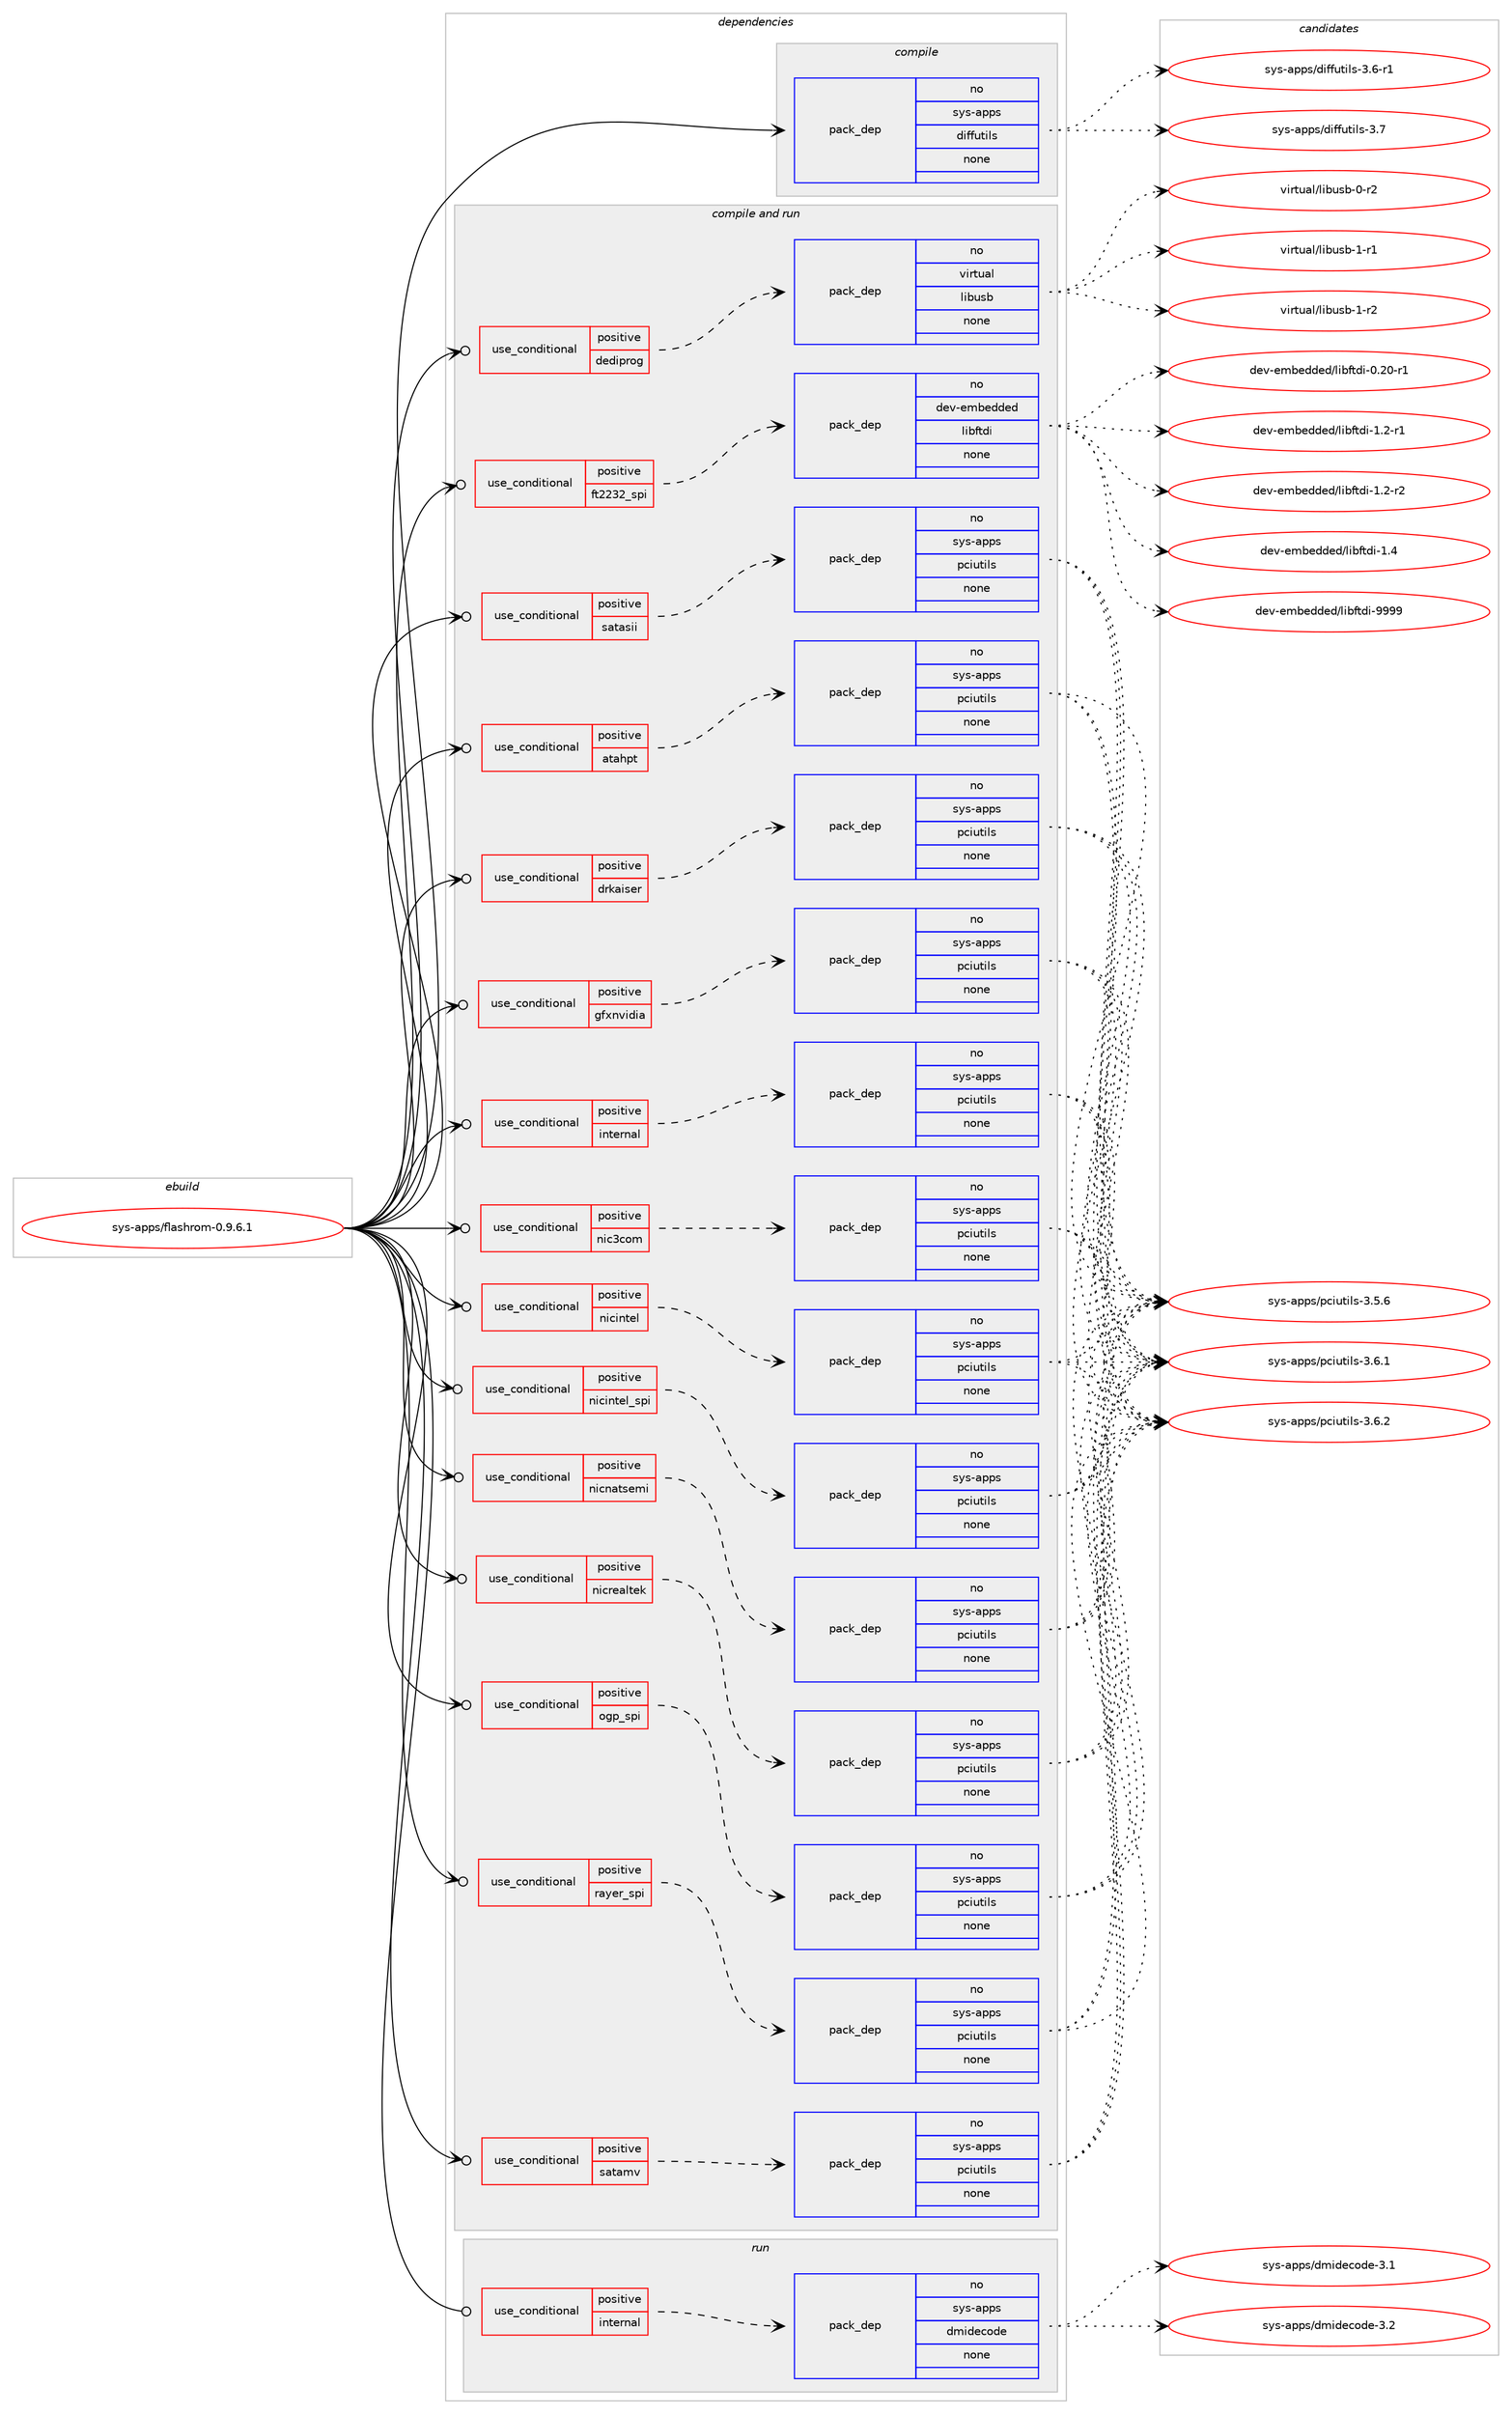digraph prolog {

# *************
# Graph options
# *************

newrank=true;
concentrate=true;
compound=true;
graph [rankdir=LR,fontname=Helvetica,fontsize=10,ranksep=1.5];#, ranksep=2.5, nodesep=0.2];
edge  [arrowhead=vee];
node  [fontname=Helvetica,fontsize=10];

# **********
# The ebuild
# **********

subgraph cluster_leftcol {
color=gray;
rank=same;
label=<<i>ebuild</i>>;
id [label="sys-apps/flashrom-0.9.6.1", color=red, width=4, href="../sys-apps/flashrom-0.9.6.1.svg"];
}

# ****************
# The dependencies
# ****************

subgraph cluster_midcol {
color=gray;
label=<<i>dependencies</i>>;
subgraph cluster_compile {
fillcolor="#eeeeee";
style=filled;
label=<<i>compile</i>>;
subgraph pack1226672 {
dependency1710535 [label=<<TABLE BORDER="0" CELLBORDER="1" CELLSPACING="0" CELLPADDING="4" WIDTH="220"><TR><TD ROWSPAN="6" CELLPADDING="30">pack_dep</TD></TR><TR><TD WIDTH="110">no</TD></TR><TR><TD>sys-apps</TD></TR><TR><TD>diffutils</TD></TR><TR><TD>none</TD></TR><TR><TD></TD></TR></TABLE>>, shape=none, color=blue];
}
id:e -> dependency1710535:w [weight=20,style="solid",arrowhead="vee"];
}
subgraph cluster_compileandrun {
fillcolor="#eeeeee";
style=filled;
label=<<i>compile and run</i>>;
subgraph cond455897 {
dependency1710536 [label=<<TABLE BORDER="0" CELLBORDER="1" CELLSPACING="0" CELLPADDING="4"><TR><TD ROWSPAN="3" CELLPADDING="10">use_conditional</TD></TR><TR><TD>positive</TD></TR><TR><TD>atahpt</TD></TR></TABLE>>, shape=none, color=red];
subgraph pack1226673 {
dependency1710537 [label=<<TABLE BORDER="0" CELLBORDER="1" CELLSPACING="0" CELLPADDING="4" WIDTH="220"><TR><TD ROWSPAN="6" CELLPADDING="30">pack_dep</TD></TR><TR><TD WIDTH="110">no</TD></TR><TR><TD>sys-apps</TD></TR><TR><TD>pciutils</TD></TR><TR><TD>none</TD></TR><TR><TD></TD></TR></TABLE>>, shape=none, color=blue];
}
dependency1710536:e -> dependency1710537:w [weight=20,style="dashed",arrowhead="vee"];
}
id:e -> dependency1710536:w [weight=20,style="solid",arrowhead="odotvee"];
subgraph cond455898 {
dependency1710538 [label=<<TABLE BORDER="0" CELLBORDER="1" CELLSPACING="0" CELLPADDING="4"><TR><TD ROWSPAN="3" CELLPADDING="10">use_conditional</TD></TR><TR><TD>positive</TD></TR><TR><TD>dediprog</TD></TR></TABLE>>, shape=none, color=red];
subgraph pack1226674 {
dependency1710539 [label=<<TABLE BORDER="0" CELLBORDER="1" CELLSPACING="0" CELLPADDING="4" WIDTH="220"><TR><TD ROWSPAN="6" CELLPADDING="30">pack_dep</TD></TR><TR><TD WIDTH="110">no</TD></TR><TR><TD>virtual</TD></TR><TR><TD>libusb</TD></TR><TR><TD>none</TD></TR><TR><TD></TD></TR></TABLE>>, shape=none, color=blue];
}
dependency1710538:e -> dependency1710539:w [weight=20,style="dashed",arrowhead="vee"];
}
id:e -> dependency1710538:w [weight=20,style="solid",arrowhead="odotvee"];
subgraph cond455899 {
dependency1710540 [label=<<TABLE BORDER="0" CELLBORDER="1" CELLSPACING="0" CELLPADDING="4"><TR><TD ROWSPAN="3" CELLPADDING="10">use_conditional</TD></TR><TR><TD>positive</TD></TR><TR><TD>drkaiser</TD></TR></TABLE>>, shape=none, color=red];
subgraph pack1226675 {
dependency1710541 [label=<<TABLE BORDER="0" CELLBORDER="1" CELLSPACING="0" CELLPADDING="4" WIDTH="220"><TR><TD ROWSPAN="6" CELLPADDING="30">pack_dep</TD></TR><TR><TD WIDTH="110">no</TD></TR><TR><TD>sys-apps</TD></TR><TR><TD>pciutils</TD></TR><TR><TD>none</TD></TR><TR><TD></TD></TR></TABLE>>, shape=none, color=blue];
}
dependency1710540:e -> dependency1710541:w [weight=20,style="dashed",arrowhead="vee"];
}
id:e -> dependency1710540:w [weight=20,style="solid",arrowhead="odotvee"];
subgraph cond455900 {
dependency1710542 [label=<<TABLE BORDER="0" CELLBORDER="1" CELLSPACING="0" CELLPADDING="4"><TR><TD ROWSPAN="3" CELLPADDING="10">use_conditional</TD></TR><TR><TD>positive</TD></TR><TR><TD>ft2232_spi</TD></TR></TABLE>>, shape=none, color=red];
subgraph pack1226676 {
dependency1710543 [label=<<TABLE BORDER="0" CELLBORDER="1" CELLSPACING="0" CELLPADDING="4" WIDTH="220"><TR><TD ROWSPAN="6" CELLPADDING="30">pack_dep</TD></TR><TR><TD WIDTH="110">no</TD></TR><TR><TD>dev-embedded</TD></TR><TR><TD>libftdi</TD></TR><TR><TD>none</TD></TR><TR><TD></TD></TR></TABLE>>, shape=none, color=blue];
}
dependency1710542:e -> dependency1710543:w [weight=20,style="dashed",arrowhead="vee"];
}
id:e -> dependency1710542:w [weight=20,style="solid",arrowhead="odotvee"];
subgraph cond455901 {
dependency1710544 [label=<<TABLE BORDER="0" CELLBORDER="1" CELLSPACING="0" CELLPADDING="4"><TR><TD ROWSPAN="3" CELLPADDING="10">use_conditional</TD></TR><TR><TD>positive</TD></TR><TR><TD>gfxnvidia</TD></TR></TABLE>>, shape=none, color=red];
subgraph pack1226677 {
dependency1710545 [label=<<TABLE BORDER="0" CELLBORDER="1" CELLSPACING="0" CELLPADDING="4" WIDTH="220"><TR><TD ROWSPAN="6" CELLPADDING="30">pack_dep</TD></TR><TR><TD WIDTH="110">no</TD></TR><TR><TD>sys-apps</TD></TR><TR><TD>pciutils</TD></TR><TR><TD>none</TD></TR><TR><TD></TD></TR></TABLE>>, shape=none, color=blue];
}
dependency1710544:e -> dependency1710545:w [weight=20,style="dashed",arrowhead="vee"];
}
id:e -> dependency1710544:w [weight=20,style="solid",arrowhead="odotvee"];
subgraph cond455902 {
dependency1710546 [label=<<TABLE BORDER="0" CELLBORDER="1" CELLSPACING="0" CELLPADDING="4"><TR><TD ROWSPAN="3" CELLPADDING="10">use_conditional</TD></TR><TR><TD>positive</TD></TR><TR><TD>internal</TD></TR></TABLE>>, shape=none, color=red];
subgraph pack1226678 {
dependency1710547 [label=<<TABLE BORDER="0" CELLBORDER="1" CELLSPACING="0" CELLPADDING="4" WIDTH="220"><TR><TD ROWSPAN="6" CELLPADDING="30">pack_dep</TD></TR><TR><TD WIDTH="110">no</TD></TR><TR><TD>sys-apps</TD></TR><TR><TD>pciutils</TD></TR><TR><TD>none</TD></TR><TR><TD></TD></TR></TABLE>>, shape=none, color=blue];
}
dependency1710546:e -> dependency1710547:w [weight=20,style="dashed",arrowhead="vee"];
}
id:e -> dependency1710546:w [weight=20,style="solid",arrowhead="odotvee"];
subgraph cond455903 {
dependency1710548 [label=<<TABLE BORDER="0" CELLBORDER="1" CELLSPACING="0" CELLPADDING="4"><TR><TD ROWSPAN="3" CELLPADDING="10">use_conditional</TD></TR><TR><TD>positive</TD></TR><TR><TD>nic3com</TD></TR></TABLE>>, shape=none, color=red];
subgraph pack1226679 {
dependency1710549 [label=<<TABLE BORDER="0" CELLBORDER="1" CELLSPACING="0" CELLPADDING="4" WIDTH="220"><TR><TD ROWSPAN="6" CELLPADDING="30">pack_dep</TD></TR><TR><TD WIDTH="110">no</TD></TR><TR><TD>sys-apps</TD></TR><TR><TD>pciutils</TD></TR><TR><TD>none</TD></TR><TR><TD></TD></TR></TABLE>>, shape=none, color=blue];
}
dependency1710548:e -> dependency1710549:w [weight=20,style="dashed",arrowhead="vee"];
}
id:e -> dependency1710548:w [weight=20,style="solid",arrowhead="odotvee"];
subgraph cond455904 {
dependency1710550 [label=<<TABLE BORDER="0" CELLBORDER="1" CELLSPACING="0" CELLPADDING="4"><TR><TD ROWSPAN="3" CELLPADDING="10">use_conditional</TD></TR><TR><TD>positive</TD></TR><TR><TD>nicintel</TD></TR></TABLE>>, shape=none, color=red];
subgraph pack1226680 {
dependency1710551 [label=<<TABLE BORDER="0" CELLBORDER="1" CELLSPACING="0" CELLPADDING="4" WIDTH="220"><TR><TD ROWSPAN="6" CELLPADDING="30">pack_dep</TD></TR><TR><TD WIDTH="110">no</TD></TR><TR><TD>sys-apps</TD></TR><TR><TD>pciutils</TD></TR><TR><TD>none</TD></TR><TR><TD></TD></TR></TABLE>>, shape=none, color=blue];
}
dependency1710550:e -> dependency1710551:w [weight=20,style="dashed",arrowhead="vee"];
}
id:e -> dependency1710550:w [weight=20,style="solid",arrowhead="odotvee"];
subgraph cond455905 {
dependency1710552 [label=<<TABLE BORDER="0" CELLBORDER="1" CELLSPACING="0" CELLPADDING="4"><TR><TD ROWSPAN="3" CELLPADDING="10">use_conditional</TD></TR><TR><TD>positive</TD></TR><TR><TD>nicintel_spi</TD></TR></TABLE>>, shape=none, color=red];
subgraph pack1226681 {
dependency1710553 [label=<<TABLE BORDER="0" CELLBORDER="1" CELLSPACING="0" CELLPADDING="4" WIDTH="220"><TR><TD ROWSPAN="6" CELLPADDING="30">pack_dep</TD></TR><TR><TD WIDTH="110">no</TD></TR><TR><TD>sys-apps</TD></TR><TR><TD>pciutils</TD></TR><TR><TD>none</TD></TR><TR><TD></TD></TR></TABLE>>, shape=none, color=blue];
}
dependency1710552:e -> dependency1710553:w [weight=20,style="dashed",arrowhead="vee"];
}
id:e -> dependency1710552:w [weight=20,style="solid",arrowhead="odotvee"];
subgraph cond455906 {
dependency1710554 [label=<<TABLE BORDER="0" CELLBORDER="1" CELLSPACING="0" CELLPADDING="4"><TR><TD ROWSPAN="3" CELLPADDING="10">use_conditional</TD></TR><TR><TD>positive</TD></TR><TR><TD>nicnatsemi</TD></TR></TABLE>>, shape=none, color=red];
subgraph pack1226682 {
dependency1710555 [label=<<TABLE BORDER="0" CELLBORDER="1" CELLSPACING="0" CELLPADDING="4" WIDTH="220"><TR><TD ROWSPAN="6" CELLPADDING="30">pack_dep</TD></TR><TR><TD WIDTH="110">no</TD></TR><TR><TD>sys-apps</TD></TR><TR><TD>pciutils</TD></TR><TR><TD>none</TD></TR><TR><TD></TD></TR></TABLE>>, shape=none, color=blue];
}
dependency1710554:e -> dependency1710555:w [weight=20,style="dashed",arrowhead="vee"];
}
id:e -> dependency1710554:w [weight=20,style="solid",arrowhead="odotvee"];
subgraph cond455907 {
dependency1710556 [label=<<TABLE BORDER="0" CELLBORDER="1" CELLSPACING="0" CELLPADDING="4"><TR><TD ROWSPAN="3" CELLPADDING="10">use_conditional</TD></TR><TR><TD>positive</TD></TR><TR><TD>nicrealtek</TD></TR></TABLE>>, shape=none, color=red];
subgraph pack1226683 {
dependency1710557 [label=<<TABLE BORDER="0" CELLBORDER="1" CELLSPACING="0" CELLPADDING="4" WIDTH="220"><TR><TD ROWSPAN="6" CELLPADDING="30">pack_dep</TD></TR><TR><TD WIDTH="110">no</TD></TR><TR><TD>sys-apps</TD></TR><TR><TD>pciutils</TD></TR><TR><TD>none</TD></TR><TR><TD></TD></TR></TABLE>>, shape=none, color=blue];
}
dependency1710556:e -> dependency1710557:w [weight=20,style="dashed",arrowhead="vee"];
}
id:e -> dependency1710556:w [weight=20,style="solid",arrowhead="odotvee"];
subgraph cond455908 {
dependency1710558 [label=<<TABLE BORDER="0" CELLBORDER="1" CELLSPACING="0" CELLPADDING="4"><TR><TD ROWSPAN="3" CELLPADDING="10">use_conditional</TD></TR><TR><TD>positive</TD></TR><TR><TD>ogp_spi</TD></TR></TABLE>>, shape=none, color=red];
subgraph pack1226684 {
dependency1710559 [label=<<TABLE BORDER="0" CELLBORDER="1" CELLSPACING="0" CELLPADDING="4" WIDTH="220"><TR><TD ROWSPAN="6" CELLPADDING="30">pack_dep</TD></TR><TR><TD WIDTH="110">no</TD></TR><TR><TD>sys-apps</TD></TR><TR><TD>pciutils</TD></TR><TR><TD>none</TD></TR><TR><TD></TD></TR></TABLE>>, shape=none, color=blue];
}
dependency1710558:e -> dependency1710559:w [weight=20,style="dashed",arrowhead="vee"];
}
id:e -> dependency1710558:w [weight=20,style="solid",arrowhead="odotvee"];
subgraph cond455909 {
dependency1710560 [label=<<TABLE BORDER="0" CELLBORDER="1" CELLSPACING="0" CELLPADDING="4"><TR><TD ROWSPAN="3" CELLPADDING="10">use_conditional</TD></TR><TR><TD>positive</TD></TR><TR><TD>rayer_spi</TD></TR></TABLE>>, shape=none, color=red];
subgraph pack1226685 {
dependency1710561 [label=<<TABLE BORDER="0" CELLBORDER="1" CELLSPACING="0" CELLPADDING="4" WIDTH="220"><TR><TD ROWSPAN="6" CELLPADDING="30">pack_dep</TD></TR><TR><TD WIDTH="110">no</TD></TR><TR><TD>sys-apps</TD></TR><TR><TD>pciutils</TD></TR><TR><TD>none</TD></TR><TR><TD></TD></TR></TABLE>>, shape=none, color=blue];
}
dependency1710560:e -> dependency1710561:w [weight=20,style="dashed",arrowhead="vee"];
}
id:e -> dependency1710560:w [weight=20,style="solid",arrowhead="odotvee"];
subgraph cond455910 {
dependency1710562 [label=<<TABLE BORDER="0" CELLBORDER="1" CELLSPACING="0" CELLPADDING="4"><TR><TD ROWSPAN="3" CELLPADDING="10">use_conditional</TD></TR><TR><TD>positive</TD></TR><TR><TD>satamv</TD></TR></TABLE>>, shape=none, color=red];
subgraph pack1226686 {
dependency1710563 [label=<<TABLE BORDER="0" CELLBORDER="1" CELLSPACING="0" CELLPADDING="4" WIDTH="220"><TR><TD ROWSPAN="6" CELLPADDING="30">pack_dep</TD></TR><TR><TD WIDTH="110">no</TD></TR><TR><TD>sys-apps</TD></TR><TR><TD>pciutils</TD></TR><TR><TD>none</TD></TR><TR><TD></TD></TR></TABLE>>, shape=none, color=blue];
}
dependency1710562:e -> dependency1710563:w [weight=20,style="dashed",arrowhead="vee"];
}
id:e -> dependency1710562:w [weight=20,style="solid",arrowhead="odotvee"];
subgraph cond455911 {
dependency1710564 [label=<<TABLE BORDER="0" CELLBORDER="1" CELLSPACING="0" CELLPADDING="4"><TR><TD ROWSPAN="3" CELLPADDING="10">use_conditional</TD></TR><TR><TD>positive</TD></TR><TR><TD>satasii</TD></TR></TABLE>>, shape=none, color=red];
subgraph pack1226687 {
dependency1710565 [label=<<TABLE BORDER="0" CELLBORDER="1" CELLSPACING="0" CELLPADDING="4" WIDTH="220"><TR><TD ROWSPAN="6" CELLPADDING="30">pack_dep</TD></TR><TR><TD WIDTH="110">no</TD></TR><TR><TD>sys-apps</TD></TR><TR><TD>pciutils</TD></TR><TR><TD>none</TD></TR><TR><TD></TD></TR></TABLE>>, shape=none, color=blue];
}
dependency1710564:e -> dependency1710565:w [weight=20,style="dashed",arrowhead="vee"];
}
id:e -> dependency1710564:w [weight=20,style="solid",arrowhead="odotvee"];
}
subgraph cluster_run {
fillcolor="#eeeeee";
style=filled;
label=<<i>run</i>>;
subgraph cond455912 {
dependency1710566 [label=<<TABLE BORDER="0" CELLBORDER="1" CELLSPACING="0" CELLPADDING="4"><TR><TD ROWSPAN="3" CELLPADDING="10">use_conditional</TD></TR><TR><TD>positive</TD></TR><TR><TD>internal</TD></TR></TABLE>>, shape=none, color=red];
subgraph pack1226688 {
dependency1710567 [label=<<TABLE BORDER="0" CELLBORDER="1" CELLSPACING="0" CELLPADDING="4" WIDTH="220"><TR><TD ROWSPAN="6" CELLPADDING="30">pack_dep</TD></TR><TR><TD WIDTH="110">no</TD></TR><TR><TD>sys-apps</TD></TR><TR><TD>dmidecode</TD></TR><TR><TD>none</TD></TR><TR><TD></TD></TR></TABLE>>, shape=none, color=blue];
}
dependency1710566:e -> dependency1710567:w [weight=20,style="dashed",arrowhead="vee"];
}
id:e -> dependency1710566:w [weight=20,style="solid",arrowhead="odot"];
}
}

# **************
# The candidates
# **************

subgraph cluster_choices {
rank=same;
color=gray;
label=<<i>candidates</i>>;

subgraph choice1226672 {
color=black;
nodesep=1;
choice115121115459711211211547100105102102117116105108115455146544511449 [label="sys-apps/diffutils-3.6-r1", color=red, width=4,href="../sys-apps/diffutils-3.6-r1.svg"];
choice11512111545971121121154710010510210211711610510811545514655 [label="sys-apps/diffutils-3.7", color=red, width=4,href="../sys-apps/diffutils-3.7.svg"];
dependency1710535:e -> choice115121115459711211211547100105102102117116105108115455146544511449:w [style=dotted,weight="100"];
dependency1710535:e -> choice11512111545971121121154710010510210211711610510811545514655:w [style=dotted,weight="100"];
}
subgraph choice1226673 {
color=black;
nodesep=1;
choice11512111545971121121154711299105117116105108115455146534654 [label="sys-apps/pciutils-3.5.6", color=red, width=4,href="../sys-apps/pciutils-3.5.6.svg"];
choice11512111545971121121154711299105117116105108115455146544649 [label="sys-apps/pciutils-3.6.1", color=red, width=4,href="../sys-apps/pciutils-3.6.1.svg"];
choice11512111545971121121154711299105117116105108115455146544650 [label="sys-apps/pciutils-3.6.2", color=red, width=4,href="../sys-apps/pciutils-3.6.2.svg"];
dependency1710537:e -> choice11512111545971121121154711299105117116105108115455146534654:w [style=dotted,weight="100"];
dependency1710537:e -> choice11512111545971121121154711299105117116105108115455146544649:w [style=dotted,weight="100"];
dependency1710537:e -> choice11512111545971121121154711299105117116105108115455146544650:w [style=dotted,weight="100"];
}
subgraph choice1226674 {
color=black;
nodesep=1;
choice1181051141161179710847108105981171159845484511450 [label="virtual/libusb-0-r2", color=red, width=4,href="../virtual/libusb-0-r2.svg"];
choice1181051141161179710847108105981171159845494511449 [label="virtual/libusb-1-r1", color=red, width=4,href="../virtual/libusb-1-r1.svg"];
choice1181051141161179710847108105981171159845494511450 [label="virtual/libusb-1-r2", color=red, width=4,href="../virtual/libusb-1-r2.svg"];
dependency1710539:e -> choice1181051141161179710847108105981171159845484511450:w [style=dotted,weight="100"];
dependency1710539:e -> choice1181051141161179710847108105981171159845494511449:w [style=dotted,weight="100"];
dependency1710539:e -> choice1181051141161179710847108105981171159845494511450:w [style=dotted,weight="100"];
}
subgraph choice1226675 {
color=black;
nodesep=1;
choice11512111545971121121154711299105117116105108115455146534654 [label="sys-apps/pciutils-3.5.6", color=red, width=4,href="../sys-apps/pciutils-3.5.6.svg"];
choice11512111545971121121154711299105117116105108115455146544649 [label="sys-apps/pciutils-3.6.1", color=red, width=4,href="../sys-apps/pciutils-3.6.1.svg"];
choice11512111545971121121154711299105117116105108115455146544650 [label="sys-apps/pciutils-3.6.2", color=red, width=4,href="../sys-apps/pciutils-3.6.2.svg"];
dependency1710541:e -> choice11512111545971121121154711299105117116105108115455146534654:w [style=dotted,weight="100"];
dependency1710541:e -> choice11512111545971121121154711299105117116105108115455146544649:w [style=dotted,weight="100"];
dependency1710541:e -> choice11512111545971121121154711299105117116105108115455146544650:w [style=dotted,weight="100"];
}
subgraph choice1226676 {
color=black;
nodesep=1;
choice1001011184510110998101100100101100471081059810211610010545484650484511449 [label="dev-embedded/libftdi-0.20-r1", color=red, width=4,href="../dev-embedded/libftdi-0.20-r1.svg"];
choice10010111845101109981011001001011004710810598102116100105454946504511449 [label="dev-embedded/libftdi-1.2-r1", color=red, width=4,href="../dev-embedded/libftdi-1.2-r1.svg"];
choice10010111845101109981011001001011004710810598102116100105454946504511450 [label="dev-embedded/libftdi-1.2-r2", color=red, width=4,href="../dev-embedded/libftdi-1.2-r2.svg"];
choice1001011184510110998101100100101100471081059810211610010545494652 [label="dev-embedded/libftdi-1.4", color=red, width=4,href="../dev-embedded/libftdi-1.4.svg"];
choice100101118451011099810110010010110047108105981021161001054557575757 [label="dev-embedded/libftdi-9999", color=red, width=4,href="../dev-embedded/libftdi-9999.svg"];
dependency1710543:e -> choice1001011184510110998101100100101100471081059810211610010545484650484511449:w [style=dotted,weight="100"];
dependency1710543:e -> choice10010111845101109981011001001011004710810598102116100105454946504511449:w [style=dotted,weight="100"];
dependency1710543:e -> choice10010111845101109981011001001011004710810598102116100105454946504511450:w [style=dotted,weight="100"];
dependency1710543:e -> choice1001011184510110998101100100101100471081059810211610010545494652:w [style=dotted,weight="100"];
dependency1710543:e -> choice100101118451011099810110010010110047108105981021161001054557575757:w [style=dotted,weight="100"];
}
subgraph choice1226677 {
color=black;
nodesep=1;
choice11512111545971121121154711299105117116105108115455146534654 [label="sys-apps/pciutils-3.5.6", color=red, width=4,href="../sys-apps/pciutils-3.5.6.svg"];
choice11512111545971121121154711299105117116105108115455146544649 [label="sys-apps/pciutils-3.6.1", color=red, width=4,href="../sys-apps/pciutils-3.6.1.svg"];
choice11512111545971121121154711299105117116105108115455146544650 [label="sys-apps/pciutils-3.6.2", color=red, width=4,href="../sys-apps/pciutils-3.6.2.svg"];
dependency1710545:e -> choice11512111545971121121154711299105117116105108115455146534654:w [style=dotted,weight="100"];
dependency1710545:e -> choice11512111545971121121154711299105117116105108115455146544649:w [style=dotted,weight="100"];
dependency1710545:e -> choice11512111545971121121154711299105117116105108115455146544650:w [style=dotted,weight="100"];
}
subgraph choice1226678 {
color=black;
nodesep=1;
choice11512111545971121121154711299105117116105108115455146534654 [label="sys-apps/pciutils-3.5.6", color=red, width=4,href="../sys-apps/pciutils-3.5.6.svg"];
choice11512111545971121121154711299105117116105108115455146544649 [label="sys-apps/pciutils-3.6.1", color=red, width=4,href="../sys-apps/pciutils-3.6.1.svg"];
choice11512111545971121121154711299105117116105108115455146544650 [label="sys-apps/pciutils-3.6.2", color=red, width=4,href="../sys-apps/pciutils-3.6.2.svg"];
dependency1710547:e -> choice11512111545971121121154711299105117116105108115455146534654:w [style=dotted,weight="100"];
dependency1710547:e -> choice11512111545971121121154711299105117116105108115455146544649:w [style=dotted,weight="100"];
dependency1710547:e -> choice11512111545971121121154711299105117116105108115455146544650:w [style=dotted,weight="100"];
}
subgraph choice1226679 {
color=black;
nodesep=1;
choice11512111545971121121154711299105117116105108115455146534654 [label="sys-apps/pciutils-3.5.6", color=red, width=4,href="../sys-apps/pciutils-3.5.6.svg"];
choice11512111545971121121154711299105117116105108115455146544649 [label="sys-apps/pciutils-3.6.1", color=red, width=4,href="../sys-apps/pciutils-3.6.1.svg"];
choice11512111545971121121154711299105117116105108115455146544650 [label="sys-apps/pciutils-3.6.2", color=red, width=4,href="../sys-apps/pciutils-3.6.2.svg"];
dependency1710549:e -> choice11512111545971121121154711299105117116105108115455146534654:w [style=dotted,weight="100"];
dependency1710549:e -> choice11512111545971121121154711299105117116105108115455146544649:w [style=dotted,weight="100"];
dependency1710549:e -> choice11512111545971121121154711299105117116105108115455146544650:w [style=dotted,weight="100"];
}
subgraph choice1226680 {
color=black;
nodesep=1;
choice11512111545971121121154711299105117116105108115455146534654 [label="sys-apps/pciutils-3.5.6", color=red, width=4,href="../sys-apps/pciutils-3.5.6.svg"];
choice11512111545971121121154711299105117116105108115455146544649 [label="sys-apps/pciutils-3.6.1", color=red, width=4,href="../sys-apps/pciutils-3.6.1.svg"];
choice11512111545971121121154711299105117116105108115455146544650 [label="sys-apps/pciutils-3.6.2", color=red, width=4,href="../sys-apps/pciutils-3.6.2.svg"];
dependency1710551:e -> choice11512111545971121121154711299105117116105108115455146534654:w [style=dotted,weight="100"];
dependency1710551:e -> choice11512111545971121121154711299105117116105108115455146544649:w [style=dotted,weight="100"];
dependency1710551:e -> choice11512111545971121121154711299105117116105108115455146544650:w [style=dotted,weight="100"];
}
subgraph choice1226681 {
color=black;
nodesep=1;
choice11512111545971121121154711299105117116105108115455146534654 [label="sys-apps/pciutils-3.5.6", color=red, width=4,href="../sys-apps/pciutils-3.5.6.svg"];
choice11512111545971121121154711299105117116105108115455146544649 [label="sys-apps/pciutils-3.6.1", color=red, width=4,href="../sys-apps/pciutils-3.6.1.svg"];
choice11512111545971121121154711299105117116105108115455146544650 [label="sys-apps/pciutils-3.6.2", color=red, width=4,href="../sys-apps/pciutils-3.6.2.svg"];
dependency1710553:e -> choice11512111545971121121154711299105117116105108115455146534654:w [style=dotted,weight="100"];
dependency1710553:e -> choice11512111545971121121154711299105117116105108115455146544649:w [style=dotted,weight="100"];
dependency1710553:e -> choice11512111545971121121154711299105117116105108115455146544650:w [style=dotted,weight="100"];
}
subgraph choice1226682 {
color=black;
nodesep=1;
choice11512111545971121121154711299105117116105108115455146534654 [label="sys-apps/pciutils-3.5.6", color=red, width=4,href="../sys-apps/pciutils-3.5.6.svg"];
choice11512111545971121121154711299105117116105108115455146544649 [label="sys-apps/pciutils-3.6.1", color=red, width=4,href="../sys-apps/pciutils-3.6.1.svg"];
choice11512111545971121121154711299105117116105108115455146544650 [label="sys-apps/pciutils-3.6.2", color=red, width=4,href="../sys-apps/pciutils-3.6.2.svg"];
dependency1710555:e -> choice11512111545971121121154711299105117116105108115455146534654:w [style=dotted,weight="100"];
dependency1710555:e -> choice11512111545971121121154711299105117116105108115455146544649:w [style=dotted,weight="100"];
dependency1710555:e -> choice11512111545971121121154711299105117116105108115455146544650:w [style=dotted,weight="100"];
}
subgraph choice1226683 {
color=black;
nodesep=1;
choice11512111545971121121154711299105117116105108115455146534654 [label="sys-apps/pciutils-3.5.6", color=red, width=4,href="../sys-apps/pciutils-3.5.6.svg"];
choice11512111545971121121154711299105117116105108115455146544649 [label="sys-apps/pciutils-3.6.1", color=red, width=4,href="../sys-apps/pciutils-3.6.1.svg"];
choice11512111545971121121154711299105117116105108115455146544650 [label="sys-apps/pciutils-3.6.2", color=red, width=4,href="../sys-apps/pciutils-3.6.2.svg"];
dependency1710557:e -> choice11512111545971121121154711299105117116105108115455146534654:w [style=dotted,weight="100"];
dependency1710557:e -> choice11512111545971121121154711299105117116105108115455146544649:w [style=dotted,weight="100"];
dependency1710557:e -> choice11512111545971121121154711299105117116105108115455146544650:w [style=dotted,weight="100"];
}
subgraph choice1226684 {
color=black;
nodesep=1;
choice11512111545971121121154711299105117116105108115455146534654 [label="sys-apps/pciutils-3.5.6", color=red, width=4,href="../sys-apps/pciutils-3.5.6.svg"];
choice11512111545971121121154711299105117116105108115455146544649 [label="sys-apps/pciutils-3.6.1", color=red, width=4,href="../sys-apps/pciutils-3.6.1.svg"];
choice11512111545971121121154711299105117116105108115455146544650 [label="sys-apps/pciutils-3.6.2", color=red, width=4,href="../sys-apps/pciutils-3.6.2.svg"];
dependency1710559:e -> choice11512111545971121121154711299105117116105108115455146534654:w [style=dotted,weight="100"];
dependency1710559:e -> choice11512111545971121121154711299105117116105108115455146544649:w [style=dotted,weight="100"];
dependency1710559:e -> choice11512111545971121121154711299105117116105108115455146544650:w [style=dotted,weight="100"];
}
subgraph choice1226685 {
color=black;
nodesep=1;
choice11512111545971121121154711299105117116105108115455146534654 [label="sys-apps/pciutils-3.5.6", color=red, width=4,href="../sys-apps/pciutils-3.5.6.svg"];
choice11512111545971121121154711299105117116105108115455146544649 [label="sys-apps/pciutils-3.6.1", color=red, width=4,href="../sys-apps/pciutils-3.6.1.svg"];
choice11512111545971121121154711299105117116105108115455146544650 [label="sys-apps/pciutils-3.6.2", color=red, width=4,href="../sys-apps/pciutils-3.6.2.svg"];
dependency1710561:e -> choice11512111545971121121154711299105117116105108115455146534654:w [style=dotted,weight="100"];
dependency1710561:e -> choice11512111545971121121154711299105117116105108115455146544649:w [style=dotted,weight="100"];
dependency1710561:e -> choice11512111545971121121154711299105117116105108115455146544650:w [style=dotted,weight="100"];
}
subgraph choice1226686 {
color=black;
nodesep=1;
choice11512111545971121121154711299105117116105108115455146534654 [label="sys-apps/pciutils-3.5.6", color=red, width=4,href="../sys-apps/pciutils-3.5.6.svg"];
choice11512111545971121121154711299105117116105108115455146544649 [label="sys-apps/pciutils-3.6.1", color=red, width=4,href="../sys-apps/pciutils-3.6.1.svg"];
choice11512111545971121121154711299105117116105108115455146544650 [label="sys-apps/pciutils-3.6.2", color=red, width=4,href="../sys-apps/pciutils-3.6.2.svg"];
dependency1710563:e -> choice11512111545971121121154711299105117116105108115455146534654:w [style=dotted,weight="100"];
dependency1710563:e -> choice11512111545971121121154711299105117116105108115455146544649:w [style=dotted,weight="100"];
dependency1710563:e -> choice11512111545971121121154711299105117116105108115455146544650:w [style=dotted,weight="100"];
}
subgraph choice1226687 {
color=black;
nodesep=1;
choice11512111545971121121154711299105117116105108115455146534654 [label="sys-apps/pciutils-3.5.6", color=red, width=4,href="../sys-apps/pciutils-3.5.6.svg"];
choice11512111545971121121154711299105117116105108115455146544649 [label="sys-apps/pciutils-3.6.1", color=red, width=4,href="../sys-apps/pciutils-3.6.1.svg"];
choice11512111545971121121154711299105117116105108115455146544650 [label="sys-apps/pciutils-3.6.2", color=red, width=4,href="../sys-apps/pciutils-3.6.2.svg"];
dependency1710565:e -> choice11512111545971121121154711299105117116105108115455146534654:w [style=dotted,weight="100"];
dependency1710565:e -> choice11512111545971121121154711299105117116105108115455146544649:w [style=dotted,weight="100"];
dependency1710565:e -> choice11512111545971121121154711299105117116105108115455146544650:w [style=dotted,weight="100"];
}
subgraph choice1226688 {
color=black;
nodesep=1;
choice1151211154597112112115471001091051001019911110010145514649 [label="sys-apps/dmidecode-3.1", color=red, width=4,href="../sys-apps/dmidecode-3.1.svg"];
choice1151211154597112112115471001091051001019911110010145514650 [label="sys-apps/dmidecode-3.2", color=red, width=4,href="../sys-apps/dmidecode-3.2.svg"];
dependency1710567:e -> choice1151211154597112112115471001091051001019911110010145514649:w [style=dotted,weight="100"];
dependency1710567:e -> choice1151211154597112112115471001091051001019911110010145514650:w [style=dotted,weight="100"];
}
}

}
